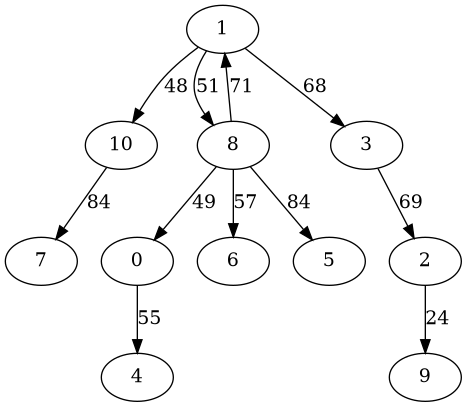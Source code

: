@startuml
digraph G {
	1 -> 10 [label = 48]
	1 -> 8 [label = 51]
	1 -> 3 [label = 68]
	10 -> 7 [label = 84]
	8 -> 0 [label = 49]
	8 -> 1 [label = 71]
	8 -> 6 [label = 57]
	8 -> 5 [label = 84]
	0 -> 4 [label = 55]
	3 -> 2 [label = 69]
	2 -> 9 [label = 24]
}
@enduml